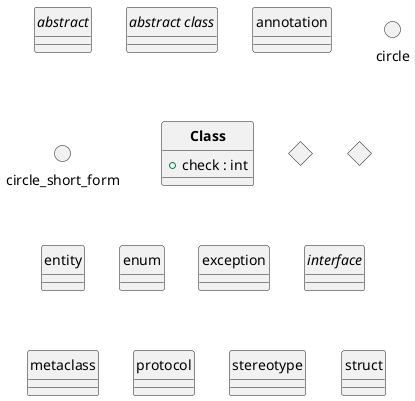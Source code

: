 @startuml
hide circle
abstract        abstract
abstract class  "abstract class"
annotation      annotation
circle          circle
()              circle_short_form
class           **Class**
{
    + check : int
}
diamond         diamond
<>              diamond_short_form
entity          entity
enum            enum
exception       exception
interface       interface
metaclass       metaclass
protocol        protocol
stereotype      stereotype
struct          struct
@enduml